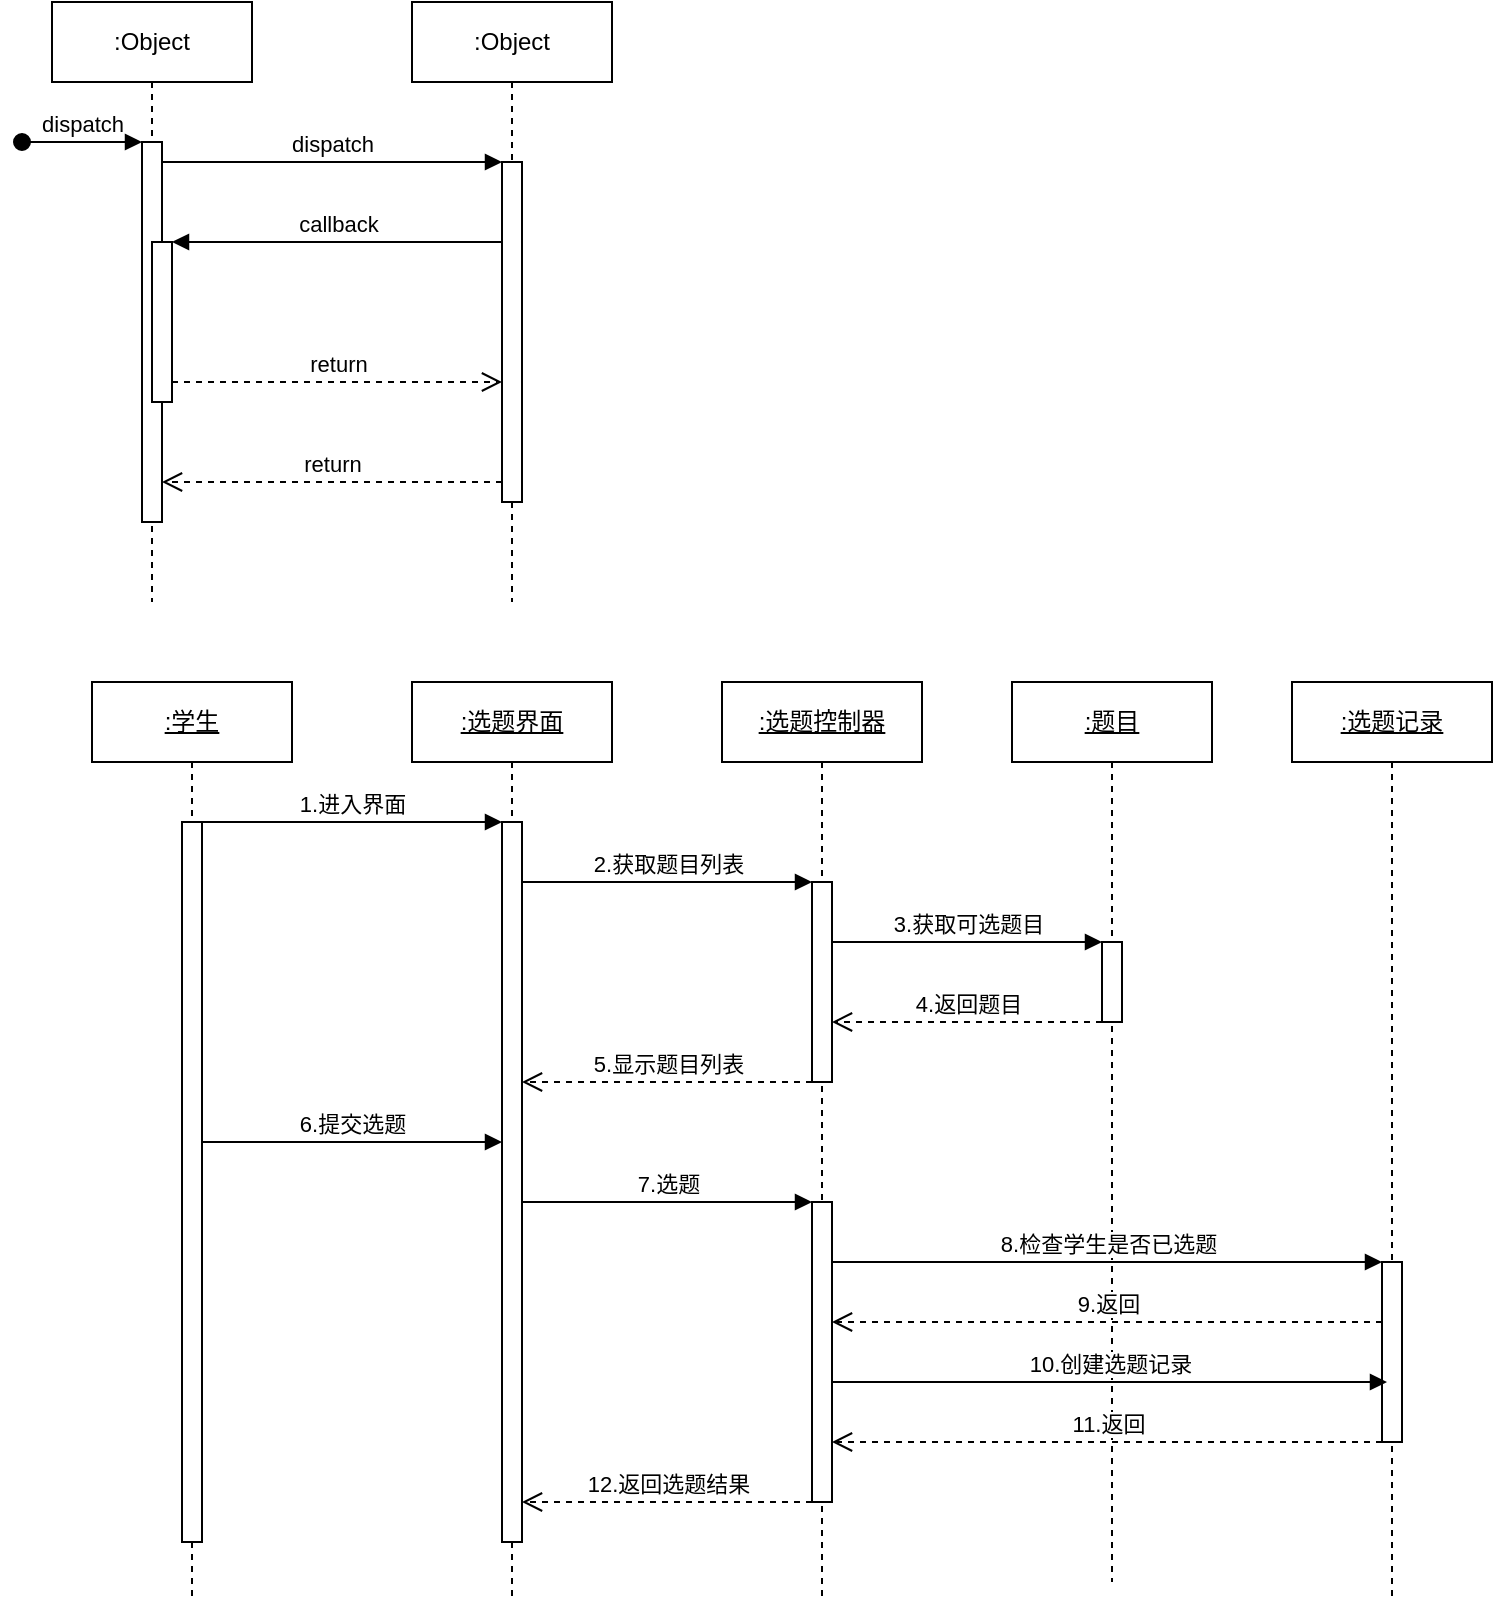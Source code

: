 <mxfile version="24.4.13" type="github">
  <diagram name="Page-1" id="2YBvvXClWsGukQMizWep">
    <mxGraphModel dx="1426" dy="793" grid="0" gridSize="10" guides="1" tooltips="1" connect="1" arrows="1" fold="1" page="1" pageScale="1" pageWidth="850" pageHeight="1100" math="0" shadow="0">
      <root>
        <mxCell id="0" />
        <mxCell id="1" parent="0" />
        <mxCell id="aM9ryv3xv72pqoxQDRHE-1" value=":Object" style="shape=umlLifeline;perimeter=lifelinePerimeter;whiteSpace=wrap;html=1;container=0;dropTarget=0;collapsible=0;recursiveResize=0;outlineConnect=0;portConstraint=eastwest;newEdgeStyle={&quot;edgeStyle&quot;:&quot;elbowEdgeStyle&quot;,&quot;elbow&quot;:&quot;vertical&quot;,&quot;curved&quot;:0,&quot;rounded&quot;:0};" parent="1" vertex="1">
          <mxGeometry x="40" y="40" width="100" height="300" as="geometry" />
        </mxCell>
        <mxCell id="aM9ryv3xv72pqoxQDRHE-2" value="" style="html=1;points=[];perimeter=orthogonalPerimeter;outlineConnect=0;targetShapes=umlLifeline;portConstraint=eastwest;newEdgeStyle={&quot;edgeStyle&quot;:&quot;elbowEdgeStyle&quot;,&quot;elbow&quot;:&quot;vertical&quot;,&quot;curved&quot;:0,&quot;rounded&quot;:0};" parent="aM9ryv3xv72pqoxQDRHE-1" vertex="1">
          <mxGeometry x="45" y="70" width="10" height="190" as="geometry" />
        </mxCell>
        <mxCell id="aM9ryv3xv72pqoxQDRHE-3" value="dispatch" style="html=1;verticalAlign=bottom;startArrow=oval;endArrow=block;startSize=8;edgeStyle=elbowEdgeStyle;elbow=vertical;curved=0;rounded=0;" parent="aM9ryv3xv72pqoxQDRHE-1" target="aM9ryv3xv72pqoxQDRHE-2" edge="1">
          <mxGeometry relative="1" as="geometry">
            <mxPoint x="-15" y="70" as="sourcePoint" />
          </mxGeometry>
        </mxCell>
        <mxCell id="aM9ryv3xv72pqoxQDRHE-4" value="" style="html=1;points=[];perimeter=orthogonalPerimeter;outlineConnect=0;targetShapes=umlLifeline;portConstraint=eastwest;newEdgeStyle={&quot;edgeStyle&quot;:&quot;elbowEdgeStyle&quot;,&quot;elbow&quot;:&quot;vertical&quot;,&quot;curved&quot;:0,&quot;rounded&quot;:0};" parent="aM9ryv3xv72pqoxQDRHE-1" vertex="1">
          <mxGeometry x="50" y="120" width="10" height="80" as="geometry" />
        </mxCell>
        <mxCell id="aM9ryv3xv72pqoxQDRHE-5" value=":Object" style="shape=umlLifeline;perimeter=lifelinePerimeter;whiteSpace=wrap;html=1;container=0;dropTarget=0;collapsible=0;recursiveResize=0;outlineConnect=0;portConstraint=eastwest;newEdgeStyle={&quot;edgeStyle&quot;:&quot;elbowEdgeStyle&quot;,&quot;elbow&quot;:&quot;vertical&quot;,&quot;curved&quot;:0,&quot;rounded&quot;:0};" parent="1" vertex="1">
          <mxGeometry x="220" y="40" width="100" height="300" as="geometry" />
        </mxCell>
        <mxCell id="aM9ryv3xv72pqoxQDRHE-6" value="" style="html=1;points=[];perimeter=orthogonalPerimeter;outlineConnect=0;targetShapes=umlLifeline;portConstraint=eastwest;newEdgeStyle={&quot;edgeStyle&quot;:&quot;elbowEdgeStyle&quot;,&quot;elbow&quot;:&quot;vertical&quot;,&quot;curved&quot;:0,&quot;rounded&quot;:0};" parent="aM9ryv3xv72pqoxQDRHE-5" vertex="1">
          <mxGeometry x="45" y="80" width="10" height="170" as="geometry" />
        </mxCell>
        <mxCell id="aM9ryv3xv72pqoxQDRHE-7" value="dispatch" style="html=1;verticalAlign=bottom;endArrow=block;edgeStyle=elbowEdgeStyle;elbow=vertical;curved=0;rounded=0;" parent="1" source="aM9ryv3xv72pqoxQDRHE-2" target="aM9ryv3xv72pqoxQDRHE-6" edge="1">
          <mxGeometry relative="1" as="geometry">
            <mxPoint x="195" y="130" as="sourcePoint" />
            <Array as="points">
              <mxPoint x="180" y="120" />
            </Array>
          </mxGeometry>
        </mxCell>
        <mxCell id="aM9ryv3xv72pqoxQDRHE-8" value="return" style="html=1;verticalAlign=bottom;endArrow=open;dashed=1;endSize=8;edgeStyle=elbowEdgeStyle;elbow=vertical;curved=0;rounded=0;" parent="1" source="aM9ryv3xv72pqoxQDRHE-6" target="aM9ryv3xv72pqoxQDRHE-2" edge="1">
          <mxGeometry relative="1" as="geometry">
            <mxPoint x="195" y="205" as="targetPoint" />
            <Array as="points">
              <mxPoint x="190" y="280" />
            </Array>
          </mxGeometry>
        </mxCell>
        <mxCell id="aM9ryv3xv72pqoxQDRHE-9" value="callback" style="html=1;verticalAlign=bottom;endArrow=block;edgeStyle=elbowEdgeStyle;elbow=vertical;curved=0;rounded=0;" parent="1" source="aM9ryv3xv72pqoxQDRHE-6" target="aM9ryv3xv72pqoxQDRHE-4" edge="1">
          <mxGeometry relative="1" as="geometry">
            <mxPoint x="175" y="160" as="sourcePoint" />
            <Array as="points">
              <mxPoint x="190" y="160" />
            </Array>
          </mxGeometry>
        </mxCell>
        <mxCell id="aM9ryv3xv72pqoxQDRHE-10" value="return" style="html=1;verticalAlign=bottom;endArrow=open;dashed=1;endSize=8;edgeStyle=elbowEdgeStyle;elbow=vertical;curved=0;rounded=0;" parent="1" source="aM9ryv3xv72pqoxQDRHE-4" target="aM9ryv3xv72pqoxQDRHE-6" edge="1">
          <mxGeometry relative="1" as="geometry">
            <mxPoint x="175" y="235" as="targetPoint" />
            <Array as="points">
              <mxPoint x="180" y="230" />
            </Array>
          </mxGeometry>
        </mxCell>
        <mxCell id="EVdvUObwMmmUspwIrHDG-1" value="&lt;u&gt;:学生&lt;/u&gt;" style="shape=umlLifeline;perimeter=lifelinePerimeter;whiteSpace=wrap;html=1;container=0;dropTarget=0;collapsible=0;recursiveResize=0;outlineConnect=0;portConstraint=eastwest;newEdgeStyle={&quot;edgeStyle&quot;:&quot;elbowEdgeStyle&quot;,&quot;elbow&quot;:&quot;vertical&quot;,&quot;curved&quot;:0,&quot;rounded&quot;:0};movable=1;resizable=1;rotatable=1;deletable=1;editable=1;locked=0;connectable=1;" vertex="1" parent="1">
          <mxGeometry x="60" y="380" width="100" height="460" as="geometry" />
        </mxCell>
        <mxCell id="EVdvUObwMmmUspwIrHDG-2" value="" style="html=1;points=[];perimeter=orthogonalPerimeter;outlineConnect=0;targetShapes=umlLifeline;portConstraint=eastwest;newEdgeStyle={&quot;edgeStyle&quot;:&quot;elbowEdgeStyle&quot;,&quot;elbow&quot;:&quot;vertical&quot;,&quot;curved&quot;:0,&quot;rounded&quot;:0};" vertex="1" parent="EVdvUObwMmmUspwIrHDG-1">
          <mxGeometry x="45" y="70" width="10" height="360" as="geometry" />
        </mxCell>
        <mxCell id="EVdvUObwMmmUspwIrHDG-5" value="&lt;u&gt;:选题界面&lt;/u&gt;" style="shape=umlLifeline;perimeter=lifelinePerimeter;whiteSpace=wrap;html=1;container=0;dropTarget=0;collapsible=0;recursiveResize=0;outlineConnect=0;portConstraint=eastwest;newEdgeStyle={&quot;edgeStyle&quot;:&quot;elbowEdgeStyle&quot;,&quot;elbow&quot;:&quot;vertical&quot;,&quot;curved&quot;:0,&quot;rounded&quot;:0};movable=1;resizable=1;rotatable=1;deletable=1;editable=1;locked=0;connectable=1;" vertex="1" parent="1">
          <mxGeometry x="220" y="380" width="100" height="460" as="geometry" />
        </mxCell>
        <mxCell id="EVdvUObwMmmUspwIrHDG-6" value="" style="html=1;points=[];perimeter=orthogonalPerimeter;outlineConnect=0;targetShapes=umlLifeline;portConstraint=eastwest;newEdgeStyle={&quot;edgeStyle&quot;:&quot;elbowEdgeStyle&quot;,&quot;elbow&quot;:&quot;vertical&quot;,&quot;curved&quot;:0,&quot;rounded&quot;:0};" vertex="1" parent="EVdvUObwMmmUspwIrHDG-5">
          <mxGeometry x="45" y="70" width="10" height="360" as="geometry" />
        </mxCell>
        <mxCell id="EVdvUObwMmmUspwIrHDG-7" value="&lt;u&gt;:选题控制器&lt;/u&gt;" style="shape=umlLifeline;perimeter=lifelinePerimeter;whiteSpace=wrap;html=1;container=0;dropTarget=0;collapsible=0;recursiveResize=0;outlineConnect=0;portConstraint=eastwest;newEdgeStyle={&quot;edgeStyle&quot;:&quot;elbowEdgeStyle&quot;,&quot;elbow&quot;:&quot;vertical&quot;,&quot;curved&quot;:0,&quot;rounded&quot;:0};movable=1;resizable=1;rotatable=1;deletable=1;editable=1;locked=0;connectable=1;" vertex="1" parent="1">
          <mxGeometry x="375" y="380" width="100" height="460" as="geometry" />
        </mxCell>
        <mxCell id="EVdvUObwMmmUspwIrHDG-8" value="" style="html=1;points=[];perimeter=orthogonalPerimeter;outlineConnect=0;targetShapes=umlLifeline;portConstraint=eastwest;newEdgeStyle={&quot;edgeStyle&quot;:&quot;elbowEdgeStyle&quot;,&quot;elbow&quot;:&quot;vertical&quot;,&quot;curved&quot;:0,&quot;rounded&quot;:0};" vertex="1" parent="EVdvUObwMmmUspwIrHDG-7">
          <mxGeometry x="45" y="100" width="10" height="100" as="geometry" />
        </mxCell>
        <mxCell id="EVdvUObwMmmUspwIrHDG-20" value="" style="html=1;points=[[0,0,0,0,5],[0,1,0,0,-5],[1,0,0,0,5],[1,1,0,0,-5]];perimeter=orthogonalPerimeter;outlineConnect=0;targetShapes=umlLifeline;portConstraint=eastwest;newEdgeStyle={&quot;curved&quot;:0,&quot;rounded&quot;:0};" vertex="1" parent="EVdvUObwMmmUspwIrHDG-7">
          <mxGeometry x="45" y="260" width="10" height="150" as="geometry" />
        </mxCell>
        <mxCell id="EVdvUObwMmmUspwIrHDG-9" value="&lt;u&gt;:题目&lt;/u&gt;" style="shape=umlLifeline;perimeter=lifelinePerimeter;whiteSpace=wrap;html=1;container=0;dropTarget=0;collapsible=0;recursiveResize=0;outlineConnect=0;portConstraint=eastwest;newEdgeStyle={&quot;edgeStyle&quot;:&quot;elbowEdgeStyle&quot;,&quot;elbow&quot;:&quot;vertical&quot;,&quot;curved&quot;:0,&quot;rounded&quot;:0};movable=1;resizable=1;rotatable=1;deletable=1;editable=1;locked=0;connectable=1;" vertex="1" parent="1">
          <mxGeometry x="520" y="380" width="100" height="450" as="geometry" />
        </mxCell>
        <mxCell id="EVdvUObwMmmUspwIrHDG-12" value="" style="html=1;points=[];perimeter=orthogonalPerimeter;outlineConnect=0;targetShapes=umlLifeline;portConstraint=eastwest;newEdgeStyle={&quot;edgeStyle&quot;:&quot;elbowEdgeStyle&quot;,&quot;elbow&quot;:&quot;vertical&quot;,&quot;curved&quot;:0,&quot;rounded&quot;:0};" vertex="1" parent="EVdvUObwMmmUspwIrHDG-9">
          <mxGeometry x="45" y="130" width="10" height="40" as="geometry" />
        </mxCell>
        <mxCell id="EVdvUObwMmmUspwIrHDG-10" value="1.进入界面" style="html=1;verticalAlign=bottom;endArrow=block;edgeStyle=elbowEdgeStyle;elbow=horizontal;curved=0;rounded=0;" edge="1" parent="1" source="EVdvUObwMmmUspwIrHDG-2" target="EVdvUObwMmmUspwIrHDG-6">
          <mxGeometry relative="1" as="geometry">
            <mxPoint x="130" y="480" as="sourcePoint" />
            <Array as="points">
              <mxPoint x="190" y="450" />
            </Array>
            <mxPoint x="300" y="480" as="targetPoint" />
          </mxGeometry>
        </mxCell>
        <mxCell id="EVdvUObwMmmUspwIrHDG-11" value="2.获取题目列表" style="html=1;verticalAlign=bottom;endArrow=block;edgeStyle=elbowEdgeStyle;elbow=vertical;curved=0;rounded=0;" edge="1" parent="1" source="EVdvUObwMmmUspwIrHDG-6" target="EVdvUObwMmmUspwIrHDG-8">
          <mxGeometry x="0.007" relative="1" as="geometry">
            <mxPoint x="300" y="470" as="sourcePoint" />
            <Array as="points">
              <mxPoint x="370" y="480" />
            </Array>
            <mxPoint x="450" y="470" as="targetPoint" />
            <mxPoint as="offset" />
          </mxGeometry>
        </mxCell>
        <mxCell id="EVdvUObwMmmUspwIrHDG-13" value="5.显示题目列表" style="html=1;verticalAlign=bottom;endArrow=open;dashed=1;endSize=8;edgeStyle=elbowEdgeStyle;elbow=vertical;curved=0;rounded=0;" edge="1" parent="1" source="EVdvUObwMmmUspwIrHDG-8" target="EVdvUObwMmmUspwIrHDG-6">
          <mxGeometry relative="1" as="geometry">
            <mxPoint x="255" y="529.5" as="targetPoint" />
            <Array as="points">
              <mxPoint x="360" y="580" />
            </Array>
            <mxPoint x="425" y="529.5" as="sourcePoint" />
          </mxGeometry>
        </mxCell>
        <mxCell id="EVdvUObwMmmUspwIrHDG-14" value="6.提交选题" style="html=1;verticalAlign=bottom;endArrow=block;edgeStyle=elbowEdgeStyle;elbow=horizontal;curved=0;rounded=0;" edge="1" parent="1" source="EVdvUObwMmmUspwIrHDG-2" target="EVdvUObwMmmUspwIrHDG-6">
          <mxGeometry relative="1" as="geometry">
            <mxPoint x="130" y="540" as="sourcePoint" />
            <Array as="points">
              <mxPoint x="205" y="610" />
            </Array>
            <mxPoint x="280" y="540" as="targetPoint" />
          </mxGeometry>
        </mxCell>
        <mxCell id="EVdvUObwMmmUspwIrHDG-16" value="&lt;u&gt;:选题记录&lt;/u&gt;" style="shape=umlLifeline;perimeter=lifelinePerimeter;whiteSpace=wrap;html=1;container=0;dropTarget=0;collapsible=0;recursiveResize=0;outlineConnect=0;portConstraint=eastwest;newEdgeStyle={&quot;edgeStyle&quot;:&quot;elbowEdgeStyle&quot;,&quot;elbow&quot;:&quot;vertical&quot;,&quot;curved&quot;:0,&quot;rounded&quot;:0};movable=1;resizable=1;rotatable=1;deletable=1;editable=1;locked=0;connectable=1;" vertex="1" parent="1">
          <mxGeometry x="660" y="380" width="100" height="460" as="geometry" />
        </mxCell>
        <mxCell id="EVdvUObwMmmUspwIrHDG-17" value="" style="html=1;points=[];perimeter=orthogonalPerimeter;outlineConnect=0;targetShapes=umlLifeline;portConstraint=eastwest;newEdgeStyle={&quot;edgeStyle&quot;:&quot;elbowEdgeStyle&quot;,&quot;elbow&quot;:&quot;vertical&quot;,&quot;curved&quot;:0,&quot;rounded&quot;:0};" vertex="1" parent="EVdvUObwMmmUspwIrHDG-16">
          <mxGeometry x="45" y="290" width="10" height="90" as="geometry" />
        </mxCell>
        <mxCell id="EVdvUObwMmmUspwIrHDG-18" value="3.获取可选题目" style="html=1;verticalAlign=bottom;endArrow=block;edgeStyle=elbowEdgeStyle;elbow=vertical;curved=0;rounded=0;" edge="1" parent="1" source="EVdvUObwMmmUspwIrHDG-8" target="EVdvUObwMmmUspwIrHDG-12">
          <mxGeometry x="0.007" relative="1" as="geometry">
            <mxPoint x="450" y="570" as="sourcePoint" />
            <Array as="points">
              <mxPoint x="500" y="510" />
            </Array>
            <mxPoint x="595" y="570" as="targetPoint" />
            <mxPoint as="offset" />
          </mxGeometry>
        </mxCell>
        <mxCell id="EVdvUObwMmmUspwIrHDG-19" value="4.返回题目" style="html=1;verticalAlign=bottom;endArrow=open;dashed=1;endSize=8;edgeStyle=elbowEdgeStyle;elbow=vertical;curved=0;rounded=0;" edge="1" parent="1" source="EVdvUObwMmmUspwIrHDG-12" target="EVdvUObwMmmUspwIrHDG-8">
          <mxGeometry relative="1" as="geometry">
            <mxPoint x="425" y="550" as="targetPoint" />
            <Array as="points">
              <mxPoint x="510" y="550" />
            </Array>
            <mxPoint x="570" y="550" as="sourcePoint" />
          </mxGeometry>
        </mxCell>
        <mxCell id="EVdvUObwMmmUspwIrHDG-21" value="7.选题" style="html=1;verticalAlign=bottom;endArrow=block;edgeStyle=elbowEdgeStyle;elbow=horizontal;curved=0;rounded=0;" edge="1" parent="1" source="EVdvUObwMmmUspwIrHDG-6" target="EVdvUObwMmmUspwIrHDG-20">
          <mxGeometry relative="1" as="geometry">
            <mxPoint x="250" y="650" as="sourcePoint" />
            <Array as="points">
              <mxPoint x="340" y="640" />
            </Array>
            <mxPoint x="400" y="650" as="targetPoint" />
          </mxGeometry>
        </mxCell>
        <mxCell id="EVdvUObwMmmUspwIrHDG-24" value="8.检查学生是否已选题" style="html=1;verticalAlign=bottom;endArrow=block;edgeStyle=elbowEdgeStyle;elbow=horizontal;curved=0;rounded=0;" edge="1" parent="1" source="EVdvUObwMmmUspwIrHDG-20" target="EVdvUObwMmmUspwIrHDG-17">
          <mxGeometry relative="1" as="geometry">
            <mxPoint x="425" y="720" as="sourcePoint" />
            <Array as="points">
              <mxPoint x="500" y="670" />
            </Array>
            <mxPoint x="565" y="670" as="targetPoint" />
          </mxGeometry>
        </mxCell>
        <mxCell id="EVdvUObwMmmUspwIrHDG-25" value="9.返回" style="html=1;verticalAlign=bottom;endArrow=open;dashed=1;endSize=8;edgeStyle=elbowEdgeStyle;elbow=vertical;curved=0;rounded=0;" edge="1" parent="1" source="EVdvUObwMmmUspwIrHDG-17" target="EVdvUObwMmmUspwIrHDG-20">
          <mxGeometry relative="1" as="geometry">
            <mxPoint x="502.5" y="700" as="targetPoint" />
            <Array as="points">
              <mxPoint x="582.5" y="700" />
            </Array>
            <mxPoint x="637.5" y="700" as="sourcePoint" />
          </mxGeometry>
        </mxCell>
        <mxCell id="EVdvUObwMmmUspwIrHDG-26" value="10.创建选题记录" style="html=1;verticalAlign=bottom;endArrow=block;edgeStyle=elbowEdgeStyle;elbow=horizontal;curved=0;rounded=0;" edge="1" parent="1" source="EVdvUObwMmmUspwIrHDG-20">
          <mxGeometry relative="1" as="geometry">
            <mxPoint x="432.5" y="730" as="sourcePoint" />
            <Array as="points">
              <mxPoint x="505" y="730" />
            </Array>
            <mxPoint x="707.5" y="730" as="targetPoint" />
          </mxGeometry>
        </mxCell>
        <mxCell id="EVdvUObwMmmUspwIrHDG-27" value="11.返回" style="html=1;verticalAlign=bottom;endArrow=open;dashed=1;endSize=8;edgeStyle=elbowEdgeStyle;elbow=vertical;curved=0;rounded=0;" edge="1" parent="1" source="EVdvUObwMmmUspwIrHDG-17" target="EVdvUObwMmmUspwIrHDG-20">
          <mxGeometry relative="1" as="geometry">
            <mxPoint x="432.5" y="760" as="targetPoint" />
            <Array as="points">
              <mxPoint x="585" y="760" />
            </Array>
            <mxPoint x="707.5" y="760" as="sourcePoint" />
          </mxGeometry>
        </mxCell>
        <mxCell id="EVdvUObwMmmUspwIrHDG-29" value="12.返回选题结果" style="html=1;verticalAlign=bottom;endArrow=open;dashed=1;endSize=8;edgeStyle=elbowEdgeStyle;elbow=vertical;curved=0;rounded=0;" edge="1" parent="1" source="EVdvUObwMmmUspwIrHDG-20" target="EVdvUObwMmmUspwIrHDG-6">
          <mxGeometry relative="1" as="geometry">
            <mxPoint x="280" y="770" as="targetPoint" />
            <Array as="points">
              <mxPoint x="360" y="790" />
            </Array>
            <mxPoint x="425" y="770" as="sourcePoint" />
          </mxGeometry>
        </mxCell>
      </root>
    </mxGraphModel>
  </diagram>
</mxfile>
